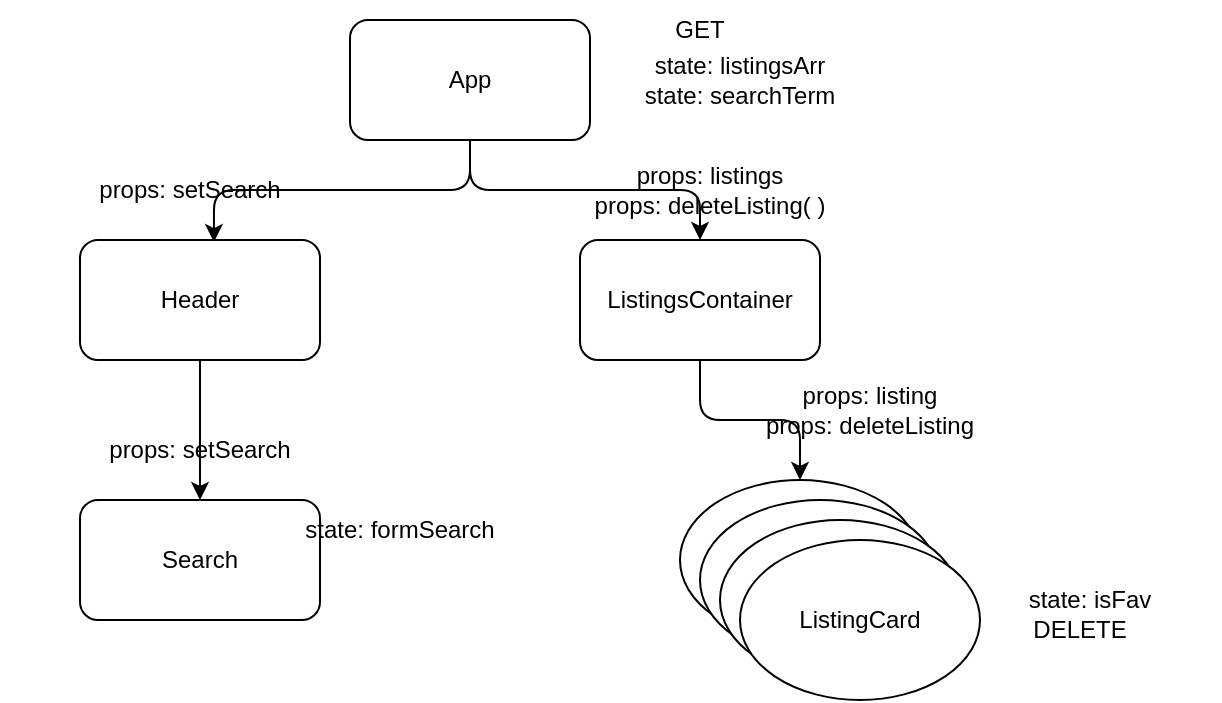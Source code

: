 <mxfile>
    <diagram id="r6QxE6kVtwil1oGdg4ni" name="Page-1">
        <mxGraphModel dx="833" dy="571" grid="1" gridSize="10" guides="1" tooltips="1" connect="1" arrows="1" fold="1" page="1" pageScale="1" pageWidth="850" pageHeight="1100" math="0" shadow="0">
            <root>
                <mxCell id="0"/>
                <mxCell id="1" parent="0"/>
                <mxCell id="7" style="edgeStyle=orthogonalEdgeStyle;html=1;exitX=0.5;exitY=1;exitDx=0;exitDy=0;entryX=0.558;entryY=0.017;entryDx=0;entryDy=0;entryPerimeter=0;" edge="1" parent="1" source="2" target="3">
                    <mxGeometry relative="1" as="geometry"/>
                </mxCell>
                <mxCell id="8" style="edgeStyle=orthogonalEdgeStyle;html=1;exitX=0.5;exitY=1;exitDx=0;exitDy=0;entryX=0.5;entryY=0;entryDx=0;entryDy=0;" edge="1" parent="1" source="2" target="4">
                    <mxGeometry relative="1" as="geometry"/>
                </mxCell>
                <mxCell id="2" value="App" style="rounded=1;whiteSpace=wrap;html=1;" vertex="1" parent="1">
                    <mxGeometry x="365" y="30" width="120" height="60" as="geometry"/>
                </mxCell>
                <mxCell id="9" style="edgeStyle=orthogonalEdgeStyle;html=1;exitX=0.5;exitY=1;exitDx=0;exitDy=0;entryX=0.5;entryY=0;entryDx=0;entryDy=0;" edge="1" parent="1" source="3" target="5">
                    <mxGeometry relative="1" as="geometry"/>
                </mxCell>
                <mxCell id="3" value="Header" style="rounded=1;whiteSpace=wrap;html=1;" vertex="1" parent="1">
                    <mxGeometry x="230" y="140" width="120" height="60" as="geometry"/>
                </mxCell>
                <mxCell id="10" style="edgeStyle=orthogonalEdgeStyle;html=1;exitX=0.5;exitY=1;exitDx=0;exitDy=0;entryX=0.5;entryY=0;entryDx=0;entryDy=0;" edge="1" parent="1" source="4" target="6">
                    <mxGeometry relative="1" as="geometry"/>
                </mxCell>
                <mxCell id="4" value="ListingsContainer" style="rounded=1;whiteSpace=wrap;html=1;" vertex="1" parent="1">
                    <mxGeometry x="480" y="140" width="120" height="60" as="geometry"/>
                </mxCell>
                <mxCell id="5" value="Search" style="rounded=1;whiteSpace=wrap;html=1;" vertex="1" parent="1">
                    <mxGeometry x="230" y="270" width="120" height="60" as="geometry"/>
                </mxCell>
                <mxCell id="6" value="ListingCard" style="ellipse;whiteSpace=wrap;html=1;" vertex="1" parent="1">
                    <mxGeometry x="530" y="260" width="120" height="80" as="geometry"/>
                </mxCell>
                <mxCell id="11" value="ListingCard" style="ellipse;whiteSpace=wrap;html=1;" vertex="1" parent="1">
                    <mxGeometry x="540" y="270" width="120" height="80" as="geometry"/>
                </mxCell>
                <mxCell id="12" value="ListingCard" style="ellipse;whiteSpace=wrap;html=1;" vertex="1" parent="1">
                    <mxGeometry x="550" y="280" width="120" height="80" as="geometry"/>
                </mxCell>
                <mxCell id="13" value="ListingCard" style="ellipse;whiteSpace=wrap;html=1;" vertex="1" parent="1">
                    <mxGeometry x="560" y="290" width="120" height="80" as="geometry"/>
                </mxCell>
                <mxCell id="14" value="state: listingsArr&lt;br&gt;state: searchTerm" style="text;html=1;strokeColor=none;fillColor=none;align=center;verticalAlign=middle;whiteSpace=wrap;rounded=0;" vertex="1" parent="1">
                    <mxGeometry x="480" y="45" width="160" height="30" as="geometry"/>
                </mxCell>
                <mxCell id="15" value="props: setSearch" style="text;html=1;strokeColor=none;fillColor=none;align=center;verticalAlign=middle;whiteSpace=wrap;rounded=0;" vertex="1" parent="1">
                    <mxGeometry x="190" y="100" width="190" height="30" as="geometry"/>
                </mxCell>
                <mxCell id="17" value="props: setSearch" style="text;html=1;strokeColor=none;fillColor=none;align=center;verticalAlign=middle;whiteSpace=wrap;rounded=0;" vertex="1" parent="1">
                    <mxGeometry x="195" y="230" width="190" height="30" as="geometry"/>
                </mxCell>
                <mxCell id="18" value="state: formSearch" style="text;html=1;strokeColor=none;fillColor=none;align=center;verticalAlign=middle;whiteSpace=wrap;rounded=0;" vertex="1" parent="1">
                    <mxGeometry x="340" y="270" width="100" height="30" as="geometry"/>
                </mxCell>
                <mxCell id="19" value="props: listings&lt;br&gt;props: deleteListing( )" style="text;html=1;strokeColor=none;fillColor=none;align=center;verticalAlign=middle;whiteSpace=wrap;rounded=0;" vertex="1" parent="1">
                    <mxGeometry x="470" y="100" width="150" height="30" as="geometry"/>
                </mxCell>
                <mxCell id="20" value="props: listing&lt;br&gt;props: deleteListing" style="text;html=1;strokeColor=none;fillColor=none;align=center;verticalAlign=middle;whiteSpace=wrap;rounded=0;" vertex="1" parent="1">
                    <mxGeometry x="570" y="210" width="110" height="30" as="geometry"/>
                </mxCell>
                <mxCell id="21" value="state: isFav" style="text;html=1;strokeColor=none;fillColor=none;align=center;verticalAlign=middle;whiteSpace=wrap;rounded=0;" vertex="1" parent="1">
                    <mxGeometry x="670" y="305" width="130" height="30" as="geometry"/>
                </mxCell>
                <mxCell id="22" value="GET" style="text;html=1;strokeColor=none;fillColor=none;align=center;verticalAlign=middle;whiteSpace=wrap;rounded=0;" vertex="1" parent="1">
                    <mxGeometry x="510" y="20" width="60" height="30" as="geometry"/>
                </mxCell>
                <mxCell id="23" value="DELETE" style="text;html=1;strokeColor=none;fillColor=none;align=center;verticalAlign=middle;whiteSpace=wrap;rounded=0;" vertex="1" parent="1">
                    <mxGeometry x="700" y="320" width="60" height="30" as="geometry"/>
                </mxCell>
            </root>
        </mxGraphModel>
    </diagram>
</mxfile>